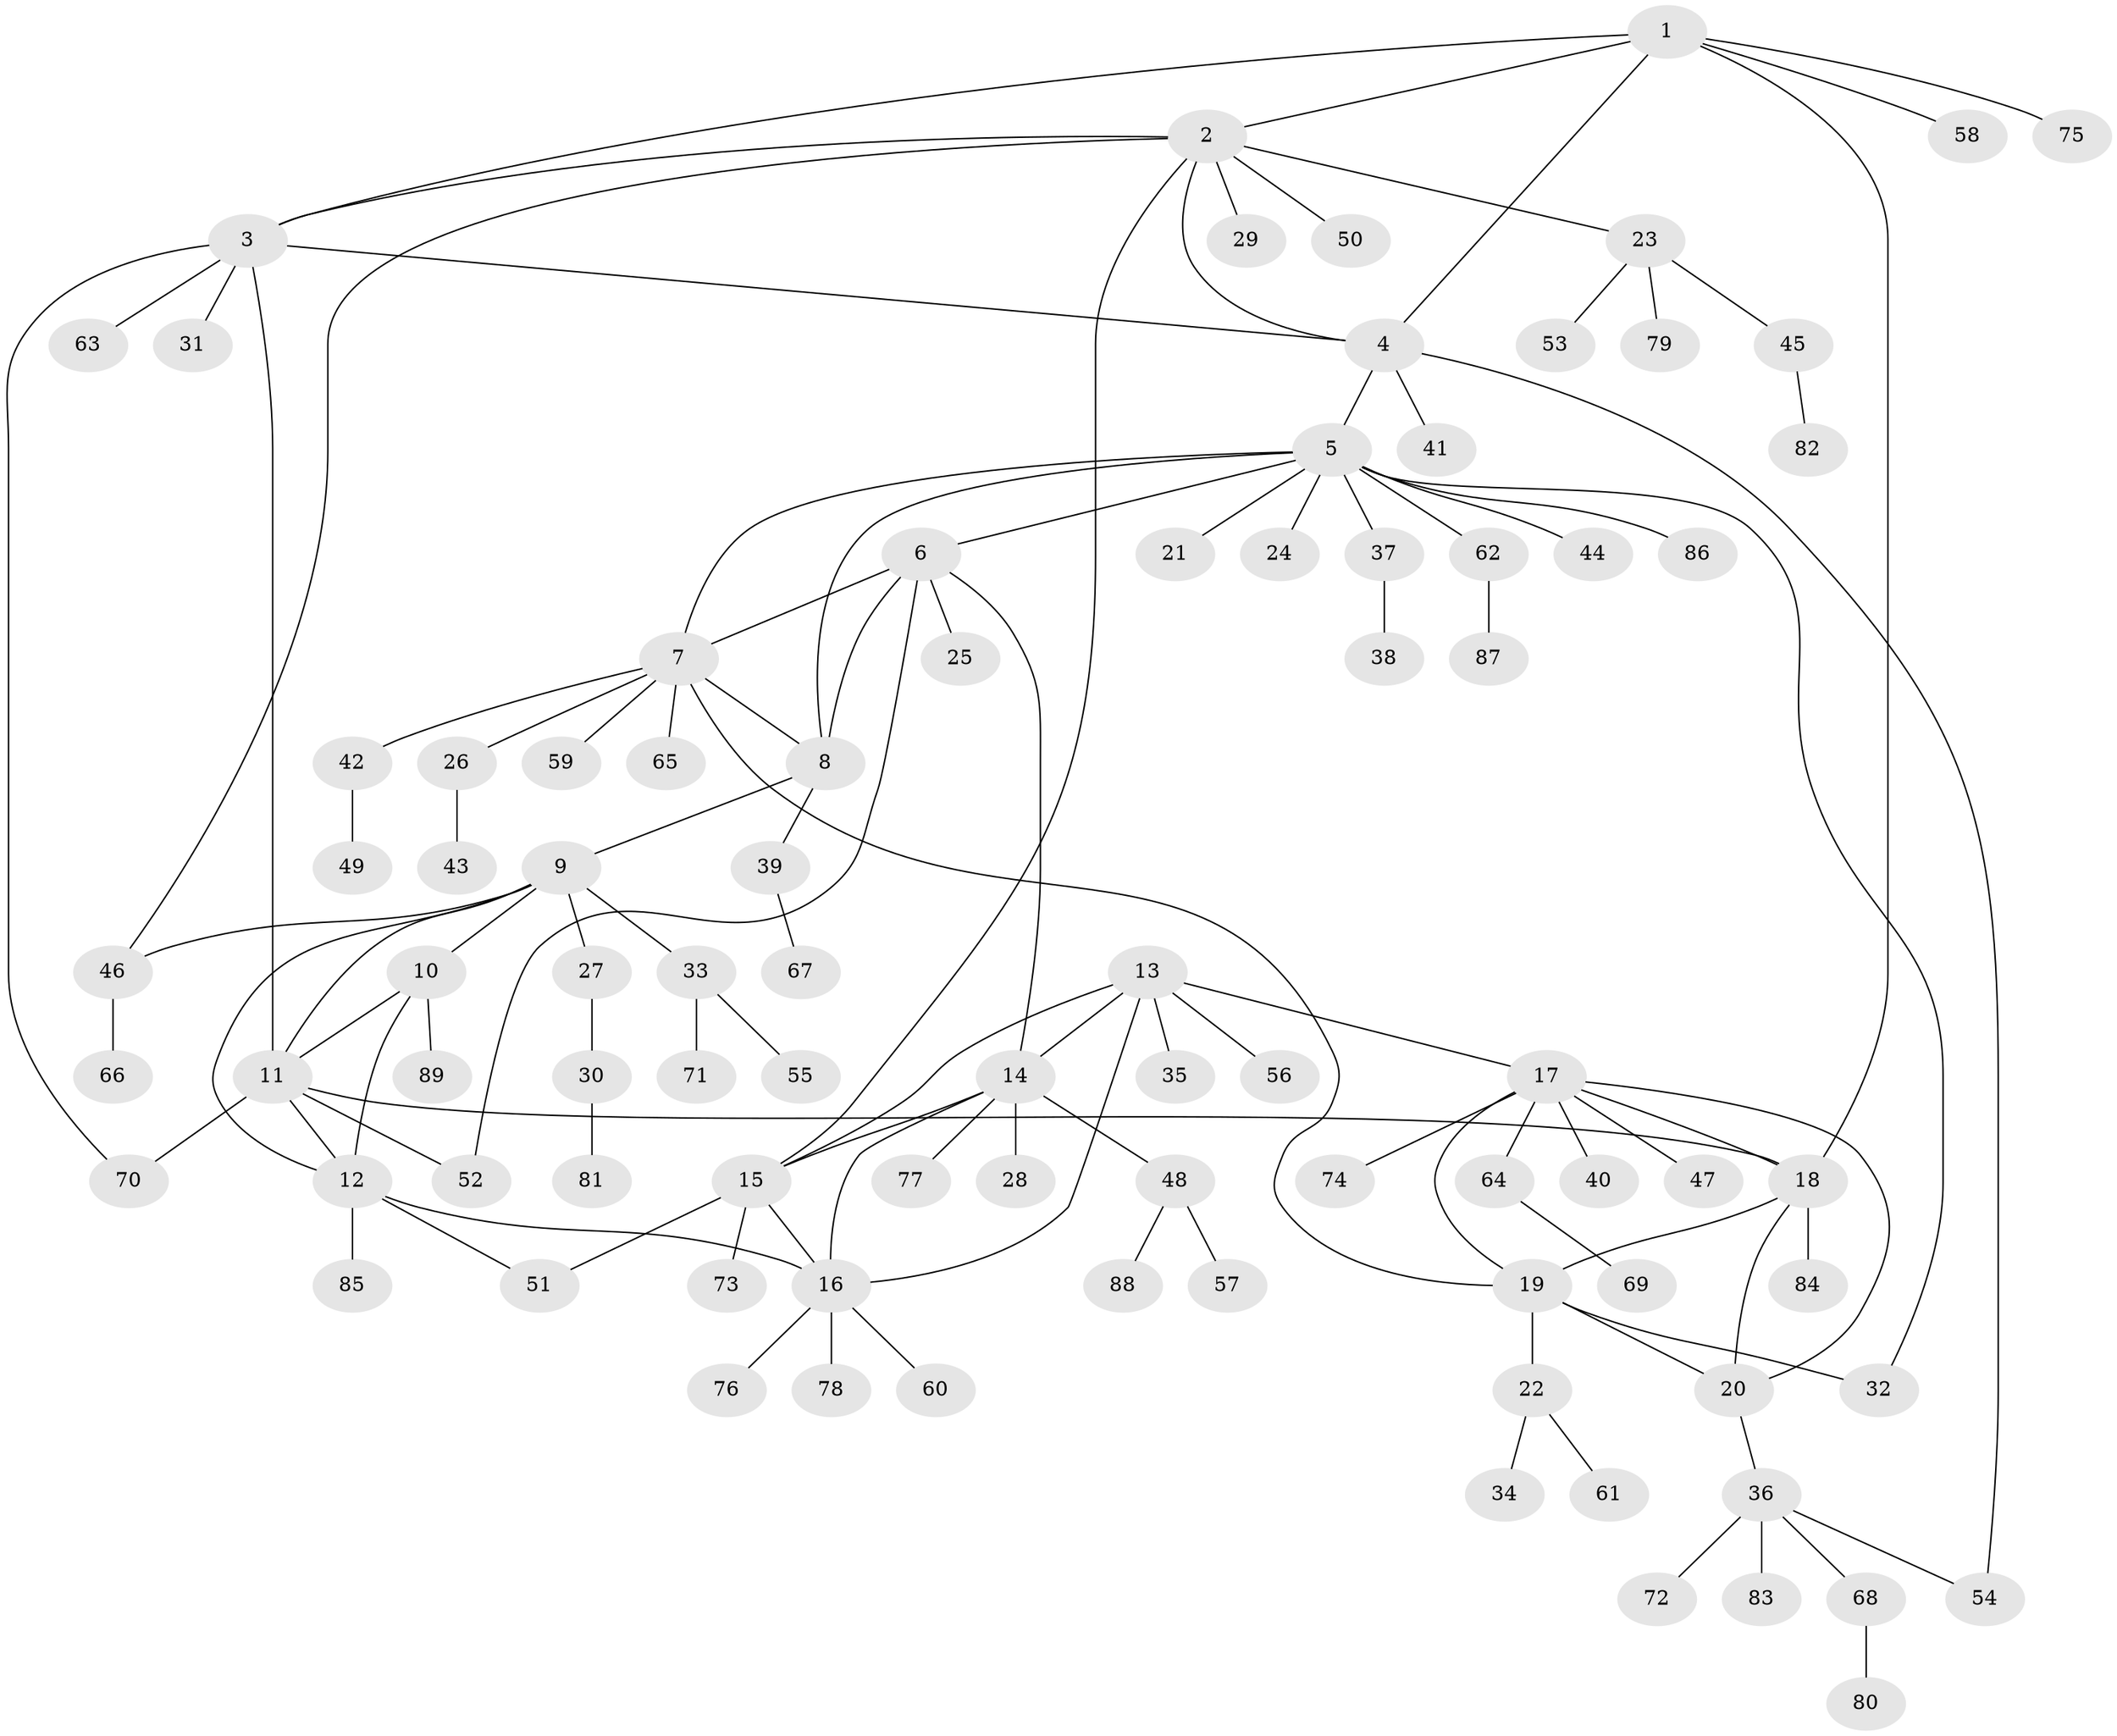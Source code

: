 // Generated by graph-tools (version 1.1) at 2025/50/03/09/25 03:50:40]
// undirected, 89 vertices, 115 edges
graph export_dot {
graph [start="1"]
  node [color=gray90,style=filled];
  1;
  2;
  3;
  4;
  5;
  6;
  7;
  8;
  9;
  10;
  11;
  12;
  13;
  14;
  15;
  16;
  17;
  18;
  19;
  20;
  21;
  22;
  23;
  24;
  25;
  26;
  27;
  28;
  29;
  30;
  31;
  32;
  33;
  34;
  35;
  36;
  37;
  38;
  39;
  40;
  41;
  42;
  43;
  44;
  45;
  46;
  47;
  48;
  49;
  50;
  51;
  52;
  53;
  54;
  55;
  56;
  57;
  58;
  59;
  60;
  61;
  62;
  63;
  64;
  65;
  66;
  67;
  68;
  69;
  70;
  71;
  72;
  73;
  74;
  75;
  76;
  77;
  78;
  79;
  80;
  81;
  82;
  83;
  84;
  85;
  86;
  87;
  88;
  89;
  1 -- 2;
  1 -- 3;
  1 -- 4;
  1 -- 18;
  1 -- 58;
  1 -- 75;
  2 -- 3;
  2 -- 4;
  2 -- 15;
  2 -- 23;
  2 -- 29;
  2 -- 46;
  2 -- 50;
  3 -- 4;
  3 -- 11;
  3 -- 31;
  3 -- 63;
  3 -- 70;
  4 -- 5;
  4 -- 41;
  4 -- 54;
  5 -- 6;
  5 -- 7;
  5 -- 8;
  5 -- 21;
  5 -- 24;
  5 -- 32;
  5 -- 37;
  5 -- 44;
  5 -- 62;
  5 -- 86;
  6 -- 7;
  6 -- 8;
  6 -- 14;
  6 -- 25;
  6 -- 52;
  7 -- 8;
  7 -- 19;
  7 -- 26;
  7 -- 42;
  7 -- 59;
  7 -- 65;
  8 -- 9;
  8 -- 39;
  9 -- 10;
  9 -- 11;
  9 -- 12;
  9 -- 27;
  9 -- 33;
  9 -- 46;
  10 -- 11;
  10 -- 12;
  10 -- 89;
  11 -- 12;
  11 -- 18;
  11 -- 52;
  11 -- 70;
  12 -- 16;
  12 -- 51;
  12 -- 85;
  13 -- 14;
  13 -- 15;
  13 -- 16;
  13 -- 17;
  13 -- 35;
  13 -- 56;
  14 -- 15;
  14 -- 16;
  14 -- 28;
  14 -- 48;
  14 -- 77;
  15 -- 16;
  15 -- 51;
  15 -- 73;
  16 -- 60;
  16 -- 76;
  16 -- 78;
  17 -- 18;
  17 -- 19;
  17 -- 20;
  17 -- 40;
  17 -- 47;
  17 -- 64;
  17 -- 74;
  18 -- 19;
  18 -- 20;
  18 -- 84;
  19 -- 20;
  19 -- 22;
  19 -- 32;
  20 -- 36;
  22 -- 34;
  22 -- 61;
  23 -- 45;
  23 -- 53;
  23 -- 79;
  26 -- 43;
  27 -- 30;
  30 -- 81;
  33 -- 55;
  33 -- 71;
  36 -- 54;
  36 -- 68;
  36 -- 72;
  36 -- 83;
  37 -- 38;
  39 -- 67;
  42 -- 49;
  45 -- 82;
  46 -- 66;
  48 -- 57;
  48 -- 88;
  62 -- 87;
  64 -- 69;
  68 -- 80;
}
